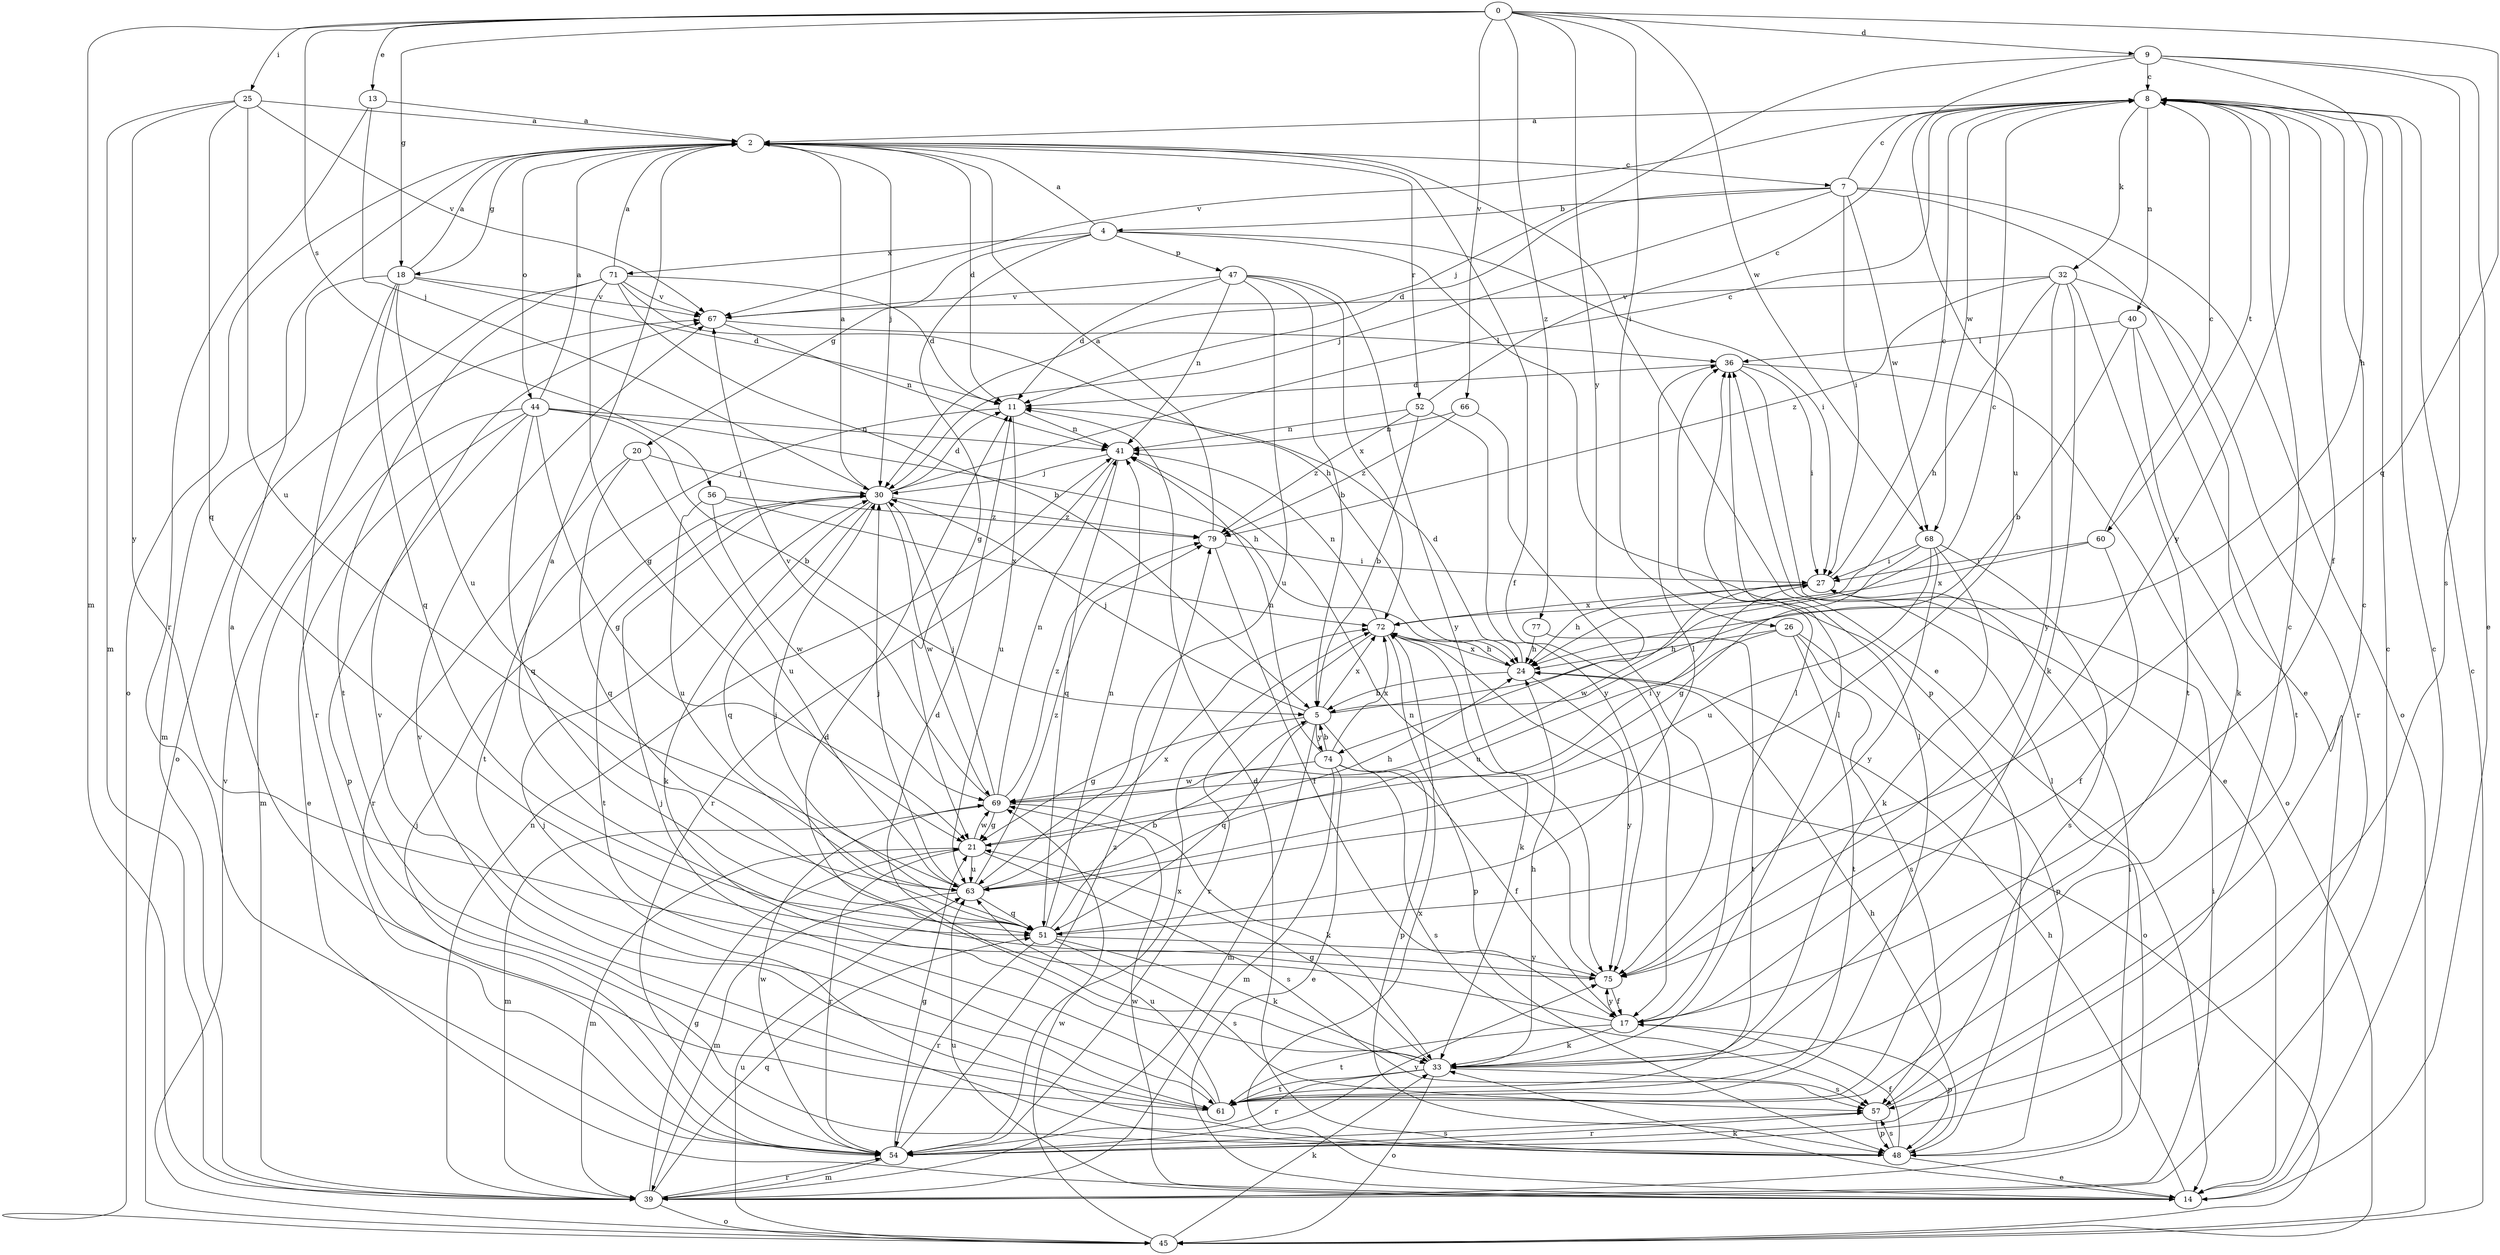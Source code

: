 strict digraph  {
0;
2;
4;
5;
7;
8;
9;
11;
13;
14;
17;
18;
20;
21;
24;
25;
26;
27;
30;
32;
33;
36;
39;
40;
41;
44;
45;
47;
48;
51;
52;
54;
56;
57;
60;
61;
63;
66;
67;
68;
69;
71;
72;
74;
75;
77;
79;
0 -> 9  [label=d];
0 -> 13  [label=e];
0 -> 18  [label=g];
0 -> 25  [label=i];
0 -> 26  [label=i];
0 -> 39  [label=m];
0 -> 51  [label=q];
0 -> 56  [label=s];
0 -> 66  [label=v];
0 -> 68  [label=w];
0 -> 74  [label=y];
0 -> 77  [label=z];
2 -> 7  [label=c];
2 -> 11  [label=d];
2 -> 14  [label=e];
2 -> 17  [label=f];
2 -> 18  [label=g];
2 -> 30  [label=j];
2 -> 44  [label=o];
2 -> 45  [label=o];
2 -> 52  [label=r];
4 -> 2  [label=a];
4 -> 20  [label=g];
4 -> 21  [label=g];
4 -> 27  [label=i];
4 -> 47  [label=p];
4 -> 48  [label=p];
4 -> 71  [label=x];
5 -> 8  [label=c];
5 -> 21  [label=g];
5 -> 30  [label=j];
5 -> 39  [label=m];
5 -> 48  [label=p];
5 -> 51  [label=q];
5 -> 72  [label=x];
5 -> 74  [label=y];
7 -> 4  [label=b];
7 -> 8  [label=c];
7 -> 11  [label=d];
7 -> 14  [label=e];
7 -> 27  [label=i];
7 -> 30  [label=j];
7 -> 45  [label=o];
7 -> 68  [label=w];
8 -> 2  [label=a];
8 -> 17  [label=f];
8 -> 32  [label=k];
8 -> 40  [label=n];
8 -> 60  [label=t];
8 -> 67  [label=v];
8 -> 68  [label=w];
8 -> 75  [label=y];
9 -> 8  [label=c];
9 -> 14  [label=e];
9 -> 24  [label=h];
9 -> 30  [label=j];
9 -> 57  [label=s];
9 -> 63  [label=u];
11 -> 41  [label=n];
11 -> 61  [label=t];
11 -> 63  [label=u];
13 -> 2  [label=a];
13 -> 30  [label=j];
13 -> 54  [label=r];
14 -> 8  [label=c];
14 -> 24  [label=h];
14 -> 33  [label=k];
14 -> 63  [label=u];
14 -> 69  [label=w];
14 -> 72  [label=x];
17 -> 11  [label=d];
17 -> 33  [label=k];
17 -> 36  [label=l];
17 -> 48  [label=p];
17 -> 61  [label=t];
17 -> 75  [label=y];
18 -> 2  [label=a];
18 -> 11  [label=d];
18 -> 39  [label=m];
18 -> 51  [label=q];
18 -> 54  [label=r];
18 -> 63  [label=u];
18 -> 67  [label=v];
20 -> 30  [label=j];
20 -> 51  [label=q];
20 -> 54  [label=r];
20 -> 63  [label=u];
21 -> 24  [label=h];
21 -> 39  [label=m];
21 -> 54  [label=r];
21 -> 57  [label=s];
21 -> 63  [label=u];
21 -> 69  [label=w];
24 -> 5  [label=b];
24 -> 11  [label=d];
24 -> 72  [label=x];
24 -> 75  [label=y];
25 -> 2  [label=a];
25 -> 39  [label=m];
25 -> 51  [label=q];
25 -> 63  [label=u];
25 -> 67  [label=v];
25 -> 75  [label=y];
26 -> 24  [label=h];
26 -> 48  [label=p];
26 -> 57  [label=s];
26 -> 61  [label=t];
26 -> 63  [label=u];
27 -> 8  [label=c];
27 -> 24  [label=h];
27 -> 69  [label=w];
27 -> 72  [label=x];
30 -> 2  [label=a];
30 -> 8  [label=c];
30 -> 11  [label=d];
30 -> 33  [label=k];
30 -> 51  [label=q];
30 -> 61  [label=t];
30 -> 69  [label=w];
30 -> 79  [label=z];
32 -> 24  [label=h];
32 -> 33  [label=k];
32 -> 54  [label=r];
32 -> 61  [label=t];
32 -> 67  [label=v];
32 -> 75  [label=y];
32 -> 79  [label=z];
33 -> 11  [label=d];
33 -> 21  [label=g];
33 -> 24  [label=h];
33 -> 36  [label=l];
33 -> 45  [label=o];
33 -> 54  [label=r];
33 -> 57  [label=s];
33 -> 61  [label=t];
36 -> 11  [label=d];
36 -> 14  [label=e];
36 -> 27  [label=i];
36 -> 45  [label=o];
39 -> 8  [label=c];
39 -> 21  [label=g];
39 -> 27  [label=i];
39 -> 36  [label=l];
39 -> 41  [label=n];
39 -> 45  [label=o];
39 -> 51  [label=q];
39 -> 54  [label=r];
40 -> 5  [label=b];
40 -> 33  [label=k];
40 -> 36  [label=l];
40 -> 61  [label=t];
41 -> 30  [label=j];
41 -> 51  [label=q];
41 -> 54  [label=r];
44 -> 2  [label=a];
44 -> 5  [label=b];
44 -> 14  [label=e];
44 -> 21  [label=g];
44 -> 24  [label=h];
44 -> 39  [label=m];
44 -> 41  [label=n];
44 -> 48  [label=p];
44 -> 51  [label=q];
45 -> 8  [label=c];
45 -> 33  [label=k];
45 -> 63  [label=u];
45 -> 67  [label=v];
45 -> 69  [label=w];
47 -> 5  [label=b];
47 -> 11  [label=d];
47 -> 41  [label=n];
47 -> 63  [label=u];
47 -> 67  [label=v];
47 -> 72  [label=x];
47 -> 75  [label=y];
48 -> 11  [label=d];
48 -> 14  [label=e];
48 -> 17  [label=f];
48 -> 24  [label=h];
48 -> 27  [label=i];
48 -> 30  [label=j];
48 -> 57  [label=s];
48 -> 67  [label=v];
51 -> 5  [label=b];
51 -> 30  [label=j];
51 -> 33  [label=k];
51 -> 36  [label=l];
51 -> 41  [label=n];
51 -> 54  [label=r];
51 -> 57  [label=s];
51 -> 75  [label=y];
52 -> 5  [label=b];
52 -> 8  [label=c];
52 -> 41  [label=n];
52 -> 75  [label=y];
52 -> 79  [label=z];
54 -> 8  [label=c];
54 -> 21  [label=g];
54 -> 30  [label=j];
54 -> 39  [label=m];
54 -> 57  [label=s];
54 -> 69  [label=w];
54 -> 72  [label=x];
54 -> 75  [label=y];
54 -> 79  [label=z];
56 -> 63  [label=u];
56 -> 69  [label=w];
56 -> 72  [label=x];
56 -> 79  [label=z];
57 -> 8  [label=c];
57 -> 48  [label=p];
57 -> 54  [label=r];
60 -> 8  [label=c];
60 -> 17  [label=f];
60 -> 27  [label=i];
60 -> 72  [label=x];
61 -> 2  [label=a];
61 -> 30  [label=j];
61 -> 36  [label=l];
61 -> 63  [label=u];
61 -> 67  [label=v];
63 -> 30  [label=j];
63 -> 39  [label=m];
63 -> 51  [label=q];
63 -> 72  [label=x];
63 -> 79  [label=z];
66 -> 41  [label=n];
66 -> 75  [label=y];
66 -> 79  [label=z];
67 -> 36  [label=l];
67 -> 41  [label=n];
68 -> 21  [label=g];
68 -> 27  [label=i];
68 -> 33  [label=k];
68 -> 57  [label=s];
68 -> 63  [label=u];
68 -> 75  [label=y];
69 -> 21  [label=g];
69 -> 27  [label=i];
69 -> 30  [label=j];
69 -> 33  [label=k];
69 -> 39  [label=m];
69 -> 41  [label=n];
69 -> 67  [label=v];
69 -> 79  [label=z];
71 -> 2  [label=a];
71 -> 5  [label=b];
71 -> 11  [label=d];
71 -> 21  [label=g];
71 -> 24  [label=h];
71 -> 45  [label=o];
71 -> 61  [label=t];
71 -> 67  [label=v];
72 -> 24  [label=h];
72 -> 33  [label=k];
72 -> 41  [label=n];
72 -> 45  [label=o];
72 -> 48  [label=p];
72 -> 54  [label=r];
74 -> 5  [label=b];
74 -> 14  [label=e];
74 -> 17  [label=f];
74 -> 39  [label=m];
74 -> 41  [label=n];
74 -> 57  [label=s];
74 -> 69  [label=w];
74 -> 72  [label=x];
75 -> 2  [label=a];
75 -> 17  [label=f];
75 -> 41  [label=n];
77 -> 24  [label=h];
77 -> 61  [label=t];
79 -> 2  [label=a];
79 -> 17  [label=f];
79 -> 27  [label=i];
}
